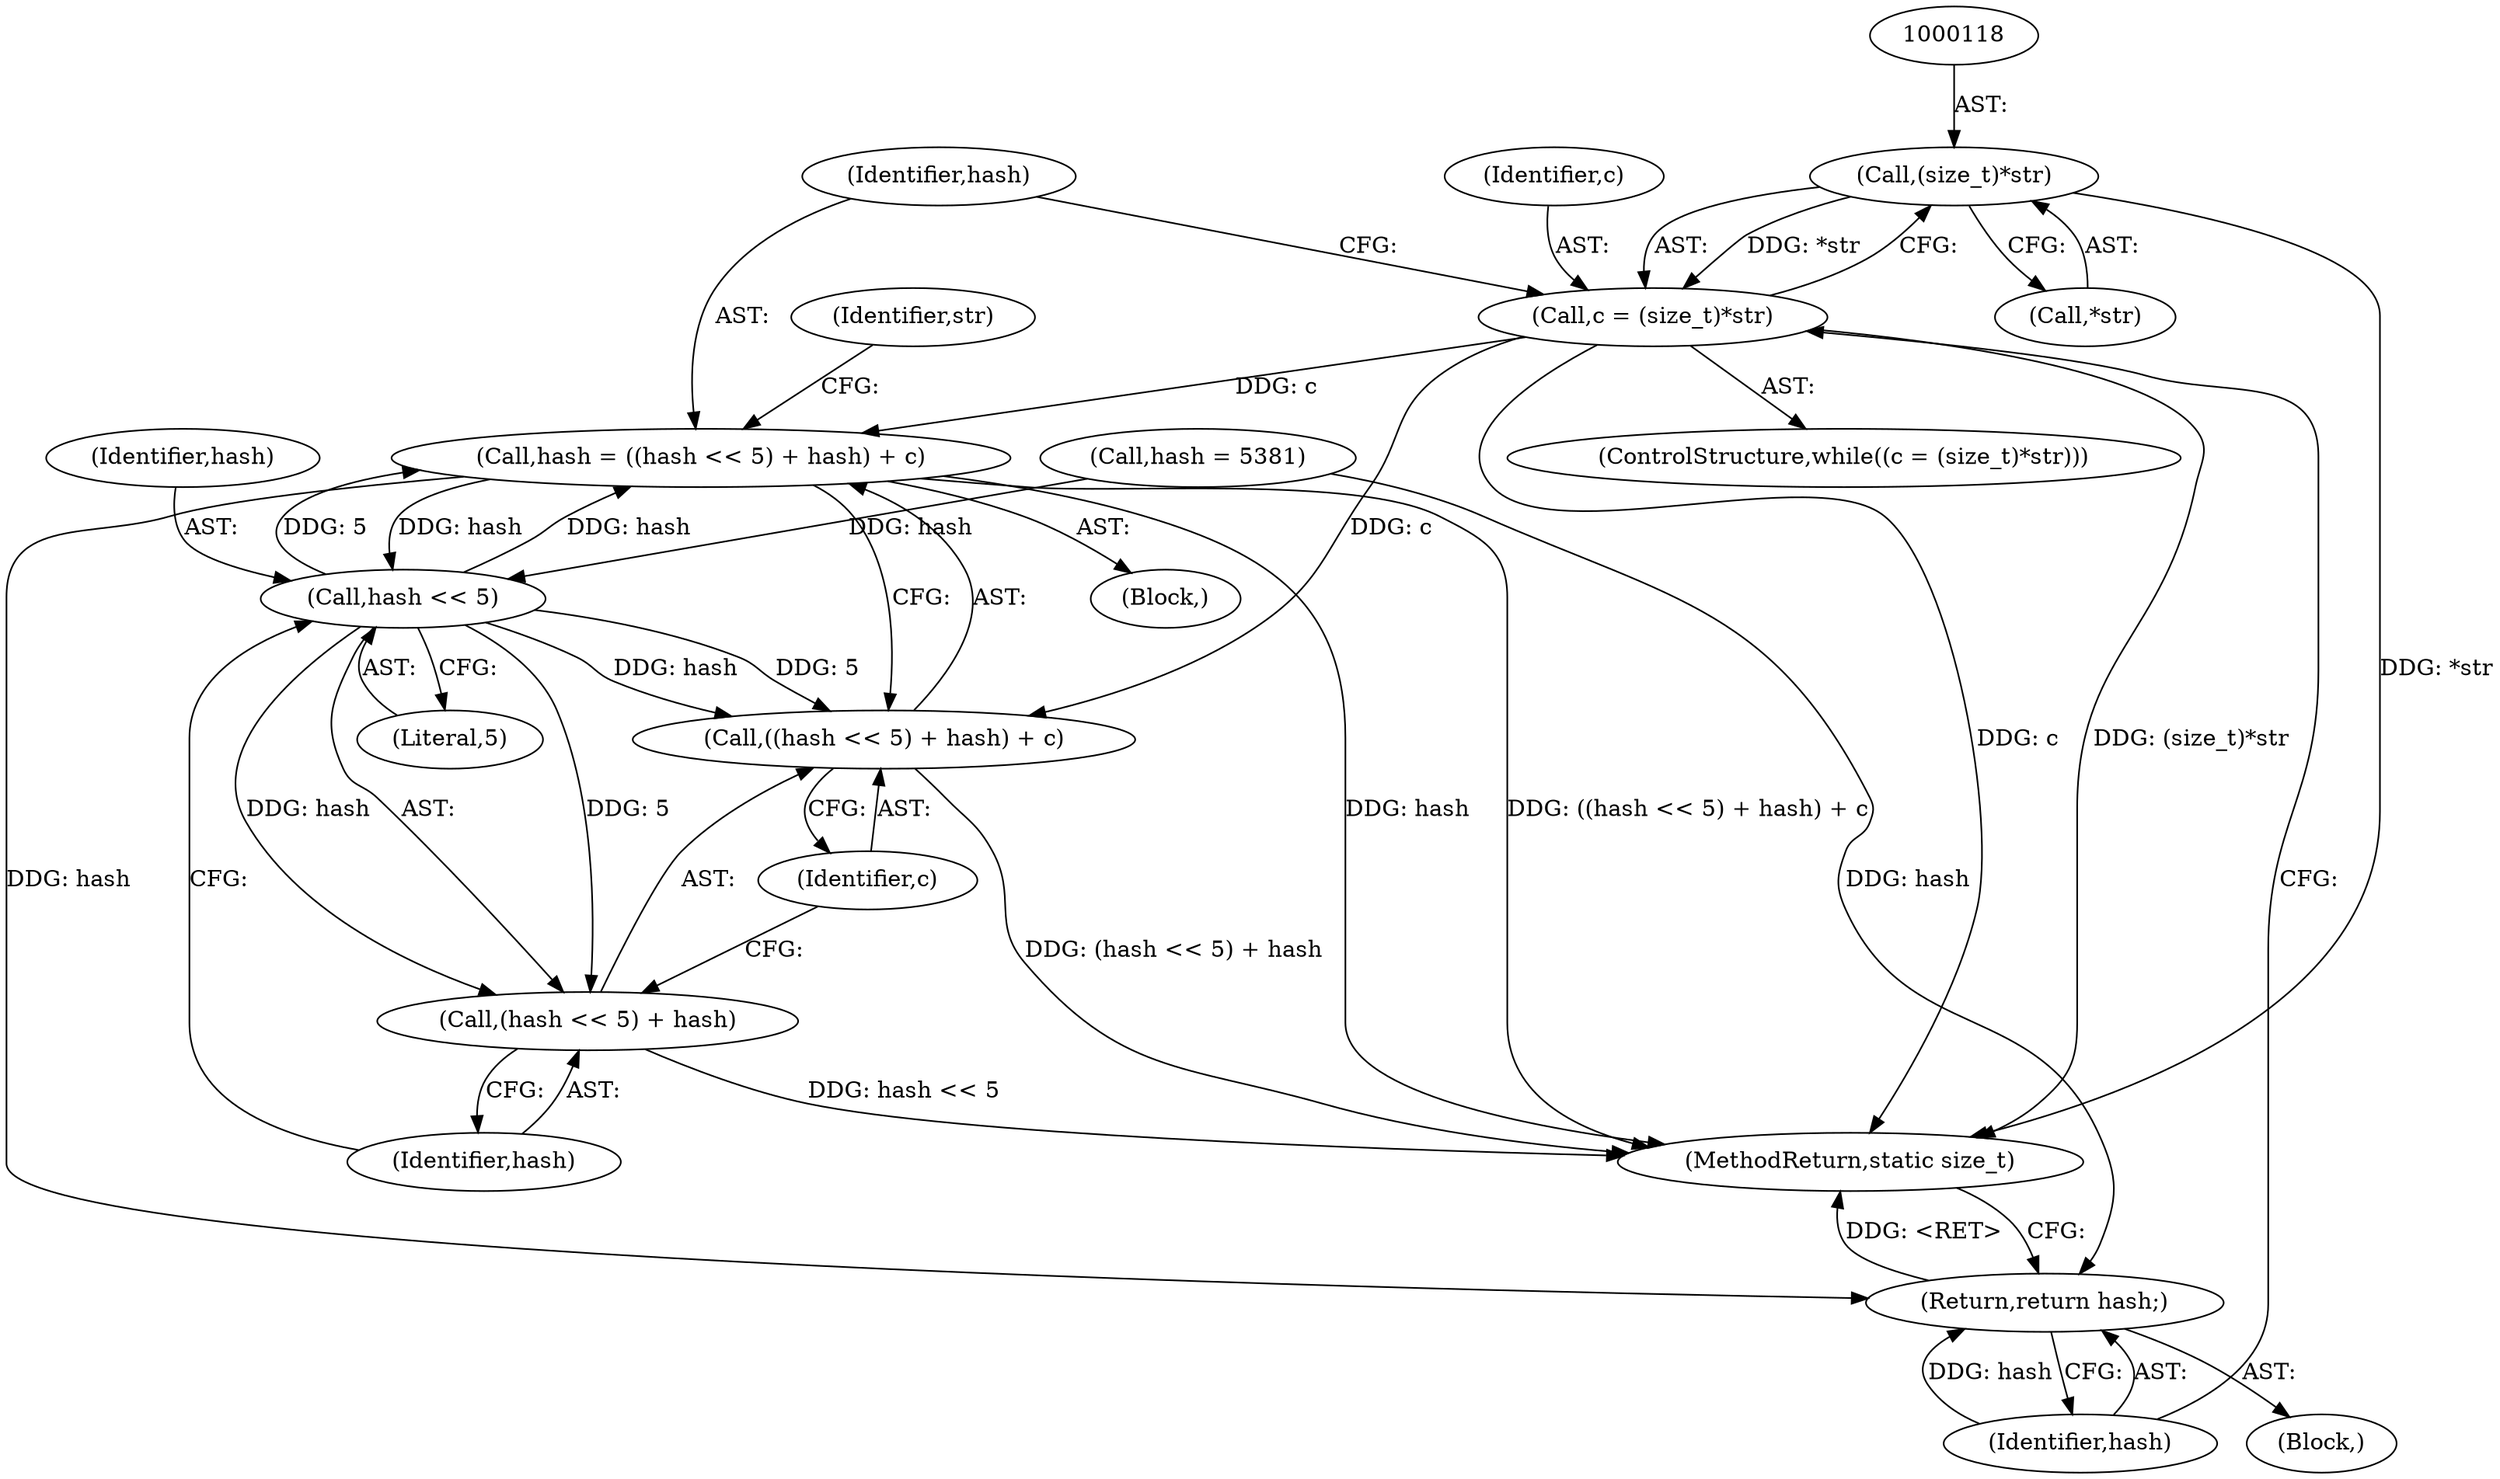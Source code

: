 digraph "1_jansson_8f80c2d83808150724d31793e6ade92749b1faa4@pointer" {
"1000117" [label="(Call,(size_t)*str)"];
"1000115" [label="(Call,c = (size_t)*str)"];
"1000122" [label="(Call,hash = ((hash << 5) + hash) + c)"];
"1000126" [label="(Call,hash << 5)"];
"1000124" [label="(Call,((hash << 5) + hash) + c)"];
"1000125" [label="(Call,(hash << 5) + hash)"];
"1000133" [label="(Return,return hash;)"];
"1000127" [label="(Identifier,hash)"];
"1000123" [label="(Identifier,hash)"];
"1000134" [label="(Identifier,hash)"];
"1000130" [label="(Identifier,c)"];
"1000126" [label="(Call,hash << 5)"];
"1000133" [label="(Return,return hash;)"];
"1000116" [label="(Identifier,c)"];
"1000132" [label="(Identifier,str)"];
"1000125" [label="(Call,(hash << 5) + hash)"];
"1000102" [label="(Block,)"];
"1000129" [label="(Identifier,hash)"];
"1000135" [label="(MethodReturn,static size_t)"];
"1000119" [label="(Call,*str)"];
"1000124" [label="(Call,((hash << 5) + hash) + c)"];
"1000128" [label="(Literal,5)"];
"1000110" [label="(Call,hash = 5381)"];
"1000115" [label="(Call,c = (size_t)*str)"];
"1000117" [label="(Call,(size_t)*str)"];
"1000122" [label="(Call,hash = ((hash << 5) + hash) + c)"];
"1000121" [label="(Block,)"];
"1000114" [label="(ControlStructure,while((c = (size_t)*str)))"];
"1000117" -> "1000115"  [label="AST: "];
"1000117" -> "1000119"  [label="CFG: "];
"1000118" -> "1000117"  [label="AST: "];
"1000119" -> "1000117"  [label="AST: "];
"1000115" -> "1000117"  [label="CFG: "];
"1000117" -> "1000135"  [label="DDG: *str"];
"1000117" -> "1000115"  [label="DDG: *str"];
"1000115" -> "1000114"  [label="AST: "];
"1000116" -> "1000115"  [label="AST: "];
"1000123" -> "1000115"  [label="CFG: "];
"1000134" -> "1000115"  [label="CFG: "];
"1000115" -> "1000135"  [label="DDG: (size_t)*str"];
"1000115" -> "1000135"  [label="DDG: c"];
"1000115" -> "1000122"  [label="DDG: c"];
"1000115" -> "1000124"  [label="DDG: c"];
"1000122" -> "1000121"  [label="AST: "];
"1000122" -> "1000124"  [label="CFG: "];
"1000123" -> "1000122"  [label="AST: "];
"1000124" -> "1000122"  [label="AST: "];
"1000132" -> "1000122"  [label="CFG: "];
"1000122" -> "1000135"  [label="DDG: hash"];
"1000122" -> "1000135"  [label="DDG: ((hash << 5) + hash) + c"];
"1000126" -> "1000122"  [label="DDG: hash"];
"1000126" -> "1000122"  [label="DDG: 5"];
"1000122" -> "1000126"  [label="DDG: hash"];
"1000122" -> "1000133"  [label="DDG: hash"];
"1000126" -> "1000125"  [label="AST: "];
"1000126" -> "1000128"  [label="CFG: "];
"1000127" -> "1000126"  [label="AST: "];
"1000128" -> "1000126"  [label="AST: "];
"1000129" -> "1000126"  [label="CFG: "];
"1000126" -> "1000124"  [label="DDG: hash"];
"1000126" -> "1000124"  [label="DDG: 5"];
"1000126" -> "1000125"  [label="DDG: hash"];
"1000126" -> "1000125"  [label="DDG: 5"];
"1000110" -> "1000126"  [label="DDG: hash"];
"1000124" -> "1000130"  [label="CFG: "];
"1000125" -> "1000124"  [label="AST: "];
"1000130" -> "1000124"  [label="AST: "];
"1000124" -> "1000135"  [label="DDG: (hash << 5) + hash"];
"1000125" -> "1000129"  [label="CFG: "];
"1000129" -> "1000125"  [label="AST: "];
"1000130" -> "1000125"  [label="CFG: "];
"1000125" -> "1000135"  [label="DDG: hash << 5"];
"1000133" -> "1000102"  [label="AST: "];
"1000133" -> "1000134"  [label="CFG: "];
"1000134" -> "1000133"  [label="AST: "];
"1000135" -> "1000133"  [label="CFG: "];
"1000133" -> "1000135"  [label="DDG: <RET>"];
"1000134" -> "1000133"  [label="DDG: hash"];
"1000110" -> "1000133"  [label="DDG: hash"];
}
